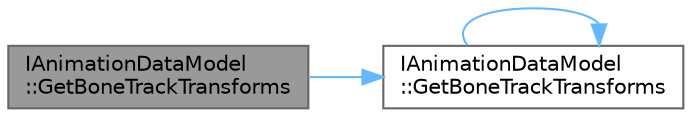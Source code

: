 digraph "IAnimationDataModel::GetBoneTrackTransforms"
{
 // INTERACTIVE_SVG=YES
 // LATEX_PDF_SIZE
  bgcolor="transparent";
  edge [fontname=Helvetica,fontsize=10,labelfontname=Helvetica,labelfontsize=10];
  node [fontname=Helvetica,fontsize=10,shape=box,height=0.2,width=0.4];
  rankdir="LR";
  Node1 [id="Node000001",label="IAnimationDataModel\l::GetBoneTrackTransforms",height=0.2,width=0.4,color="gray40", fillcolor="grey60", style="filled", fontcolor="black",tooltip=" "];
  Node1 -> Node2 [id="edge1_Node000001_Node000002",color="steelblue1",style="solid",tooltip=" "];
  Node2 [id="Node000002",label="IAnimationDataModel\l::GetBoneTrackTransforms",height=0.2,width=0.4,color="grey40", fillcolor="white", style="filled",URL="$d9/dee/classIAnimationDataModel.html#ac189d2771b788facd7d78c959be6e5d4",tooltip=" "];
  Node2 -> Node2 [id="edge2_Node000002_Node000002",color="steelblue1",style="solid",tooltip=" "];
}
